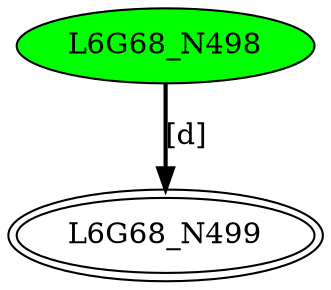 digraph G68{
"L6G68_N498" [style=filled,fillcolor=green];
"L6G68_N499" [peripheries=2];
"L6G68_N498"->"L6G68_N499" [style = bold, label = "[d]"];
}

